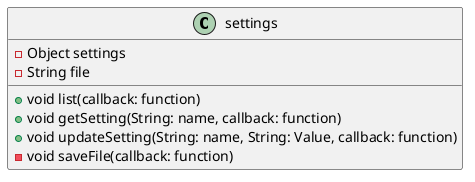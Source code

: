 @startuml
class settings {
  - Object settings
  - String file
  + {method} void list(callback: function)
  + {method} void getSetting(String: name, callback: function)
  + {method} void updateSetting(String: name, String: Value, callback: function)
  - {method} void saveFile(callback: function)
}
@enduml